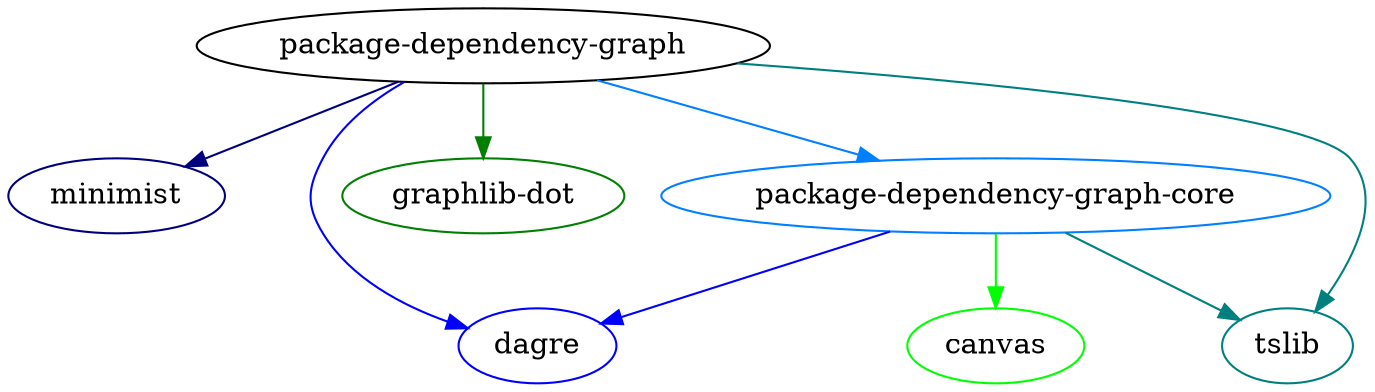 // generated by package-dependency-graph
digraph {
  package_dependency_graph -> minimist[color = "#00007f"]
  package_dependency_graph -> dagre[color = "#0000ff"]
  package_dependency_graph -> graphlib_dot[color = "#007f00"]
  package_dependency_graph -> tslib[color = "#007f7f"]
  package_dependency_graph -> package_dependency_graph_core[color = "#007fff"]
  package_dependency_graph_core -> canvas[color = "#00ff00"]
  package_dependency_graph_core -> dagre[color = "#0000ff"]
  package_dependency_graph_core -> tslib[color = "#007f7f"]

  package_dependency_graph[label = "package-dependency-graph", color = "#000000"]
  minimist[label = "minimist", color = "#00007f"]
  dagre[label = "dagre", color = "#0000ff"]
  graphlib_dot[label = "graphlib-dot", color = "#007f00"]
  tslib[label = "tslib", color = "#007f7f"]
  package_dependency_graph_core[label = "package-dependency-graph-core", color = "#007fff"]
  canvas[label = "canvas", color = "#00ff00"]
}